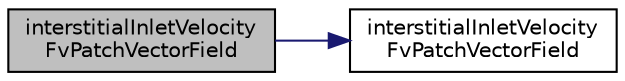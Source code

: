 digraph "interstitialInletVelocityFvPatchVectorField"
{
  bgcolor="transparent";
  edge [fontname="Helvetica",fontsize="10",labelfontname="Helvetica",labelfontsize="10"];
  node [fontname="Helvetica",fontsize="10",shape=record];
  rankdir="LR";
  Node1 [label="interstitialInletVelocity\lFvPatchVectorField",height=0.2,width=0.4,color="black", fillcolor="grey75", style="filled", fontcolor="black"];
  Node1 -> Node2 [color="midnightblue",fontsize="10",style="solid",fontname="Helvetica"];
  Node2 [label="interstitialInletVelocity\lFvPatchVectorField",height=0.2,width=0.4,color="black",URL="$a01169.html#ae07403272c003e96cf013c503944cf03",tooltip="Construct from patch and internal field. "];
}
